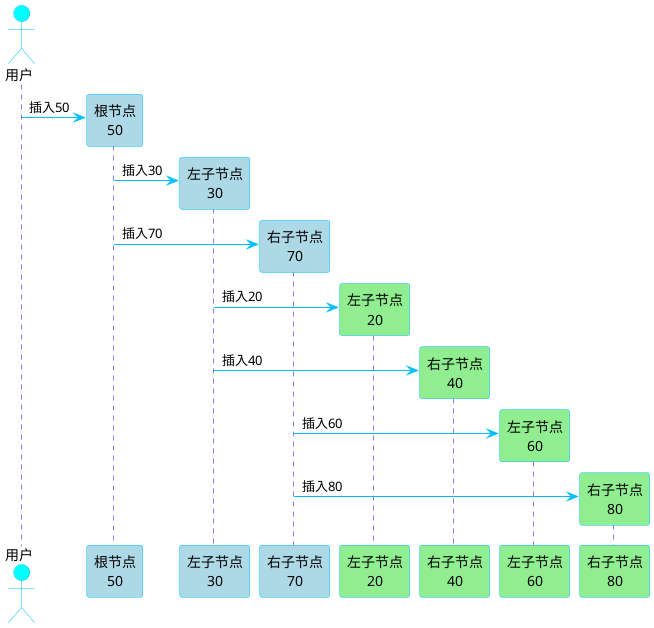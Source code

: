 @startuml

skinparam sequence {
ArrowColor DeepSkyBlue
ActorBorderColor DeepSkyBlue
LifeLineBorderColor blue
ParticipantBorderColor DeepSkyBlue
ParticipantBackgroundColor DodgerBlue

ActorBackgroundColor aqua
}

actor 用户 as user
participant "根节点\n50" as root #LightBlue 
participant "左子节点\n30" as left #LightBlue
participant "右子节点\n70" as right #LightBlue
participant "左子节点\n20" as leftleft #LightGreen
participant "右子节点\n40" as leftright #LightGreen
participant "左子节点\n60" as rightleft #LightGreen
participant "右子节点\n80" as rightright #LightGreen

user -> root** : 插入50
root -> left** : 插入30 
root -> right** : 插入70
left -> leftleft** : 插入20
left -> leftright** : 插入40
right -> rightleft** : 插入60
right -> rightright** : 插入80

@enduml